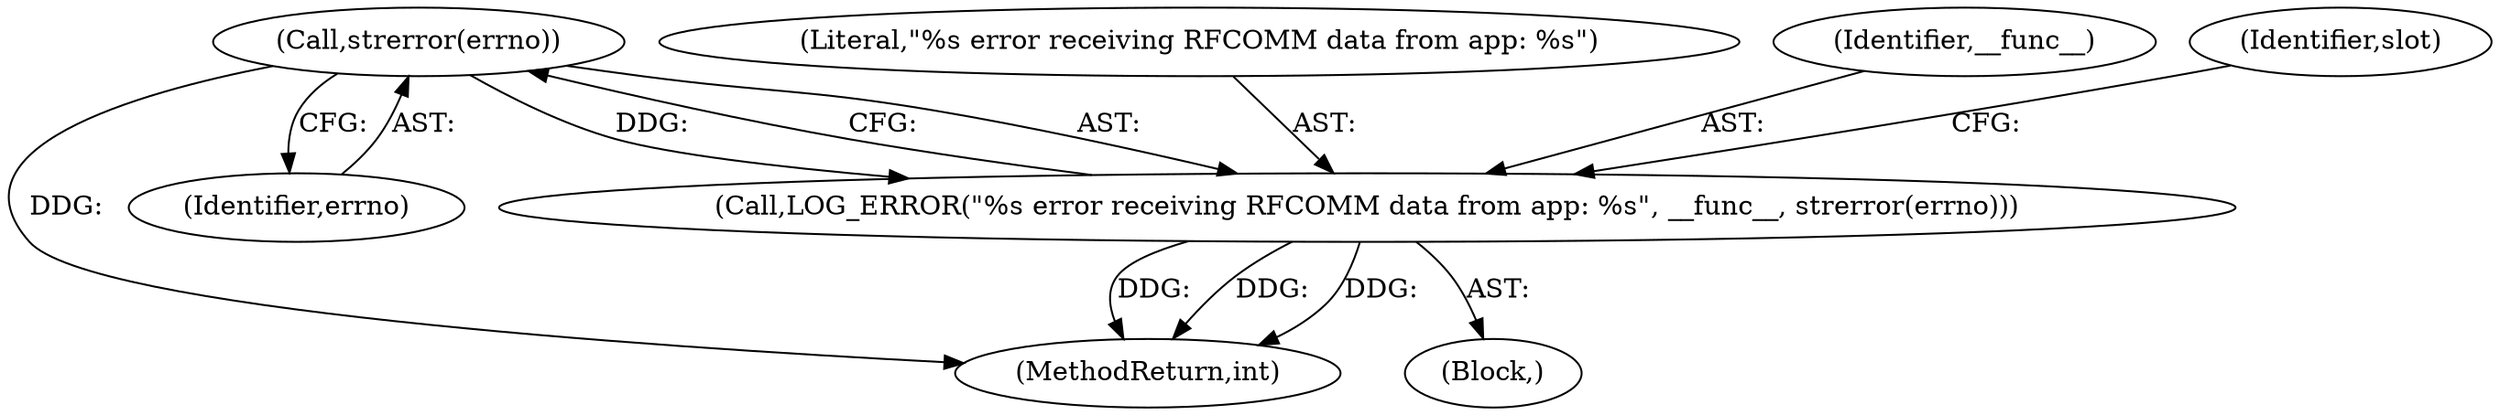 digraph "0_Android_472271b153c5dc53c28beac55480a8d8434b2d5c_32@API" {
"1000150" [label="(Call,strerror(errno))"];
"1000147" [label="(Call,LOG_ERROR(\"%s error receiving RFCOMM data from app: %s\", __func__, strerror(errno)))"];
"1000151" [label="(Identifier,errno)"];
"1000150" [label="(Call,strerror(errno))"];
"1000148" [label="(Literal,\"%s error receiving RFCOMM data from app: %s\")"];
"1000147" [label="(Call,LOG_ERROR(\"%s error receiving RFCOMM data from app: %s\", __func__, strerror(errno)))"];
"1000160" [label="(MethodReturn,int)"];
"1000149" [label="(Identifier,__func__)"];
"1000153" [label="(Identifier,slot)"];
"1000146" [label="(Block,)"];
"1000150" -> "1000147"  [label="AST: "];
"1000150" -> "1000151"  [label="CFG: "];
"1000151" -> "1000150"  [label="AST: "];
"1000147" -> "1000150"  [label="CFG: "];
"1000150" -> "1000160"  [label="DDG: "];
"1000150" -> "1000147"  [label="DDG: "];
"1000147" -> "1000146"  [label="AST: "];
"1000148" -> "1000147"  [label="AST: "];
"1000149" -> "1000147"  [label="AST: "];
"1000153" -> "1000147"  [label="CFG: "];
"1000147" -> "1000160"  [label="DDG: "];
"1000147" -> "1000160"  [label="DDG: "];
"1000147" -> "1000160"  [label="DDG: "];
}
